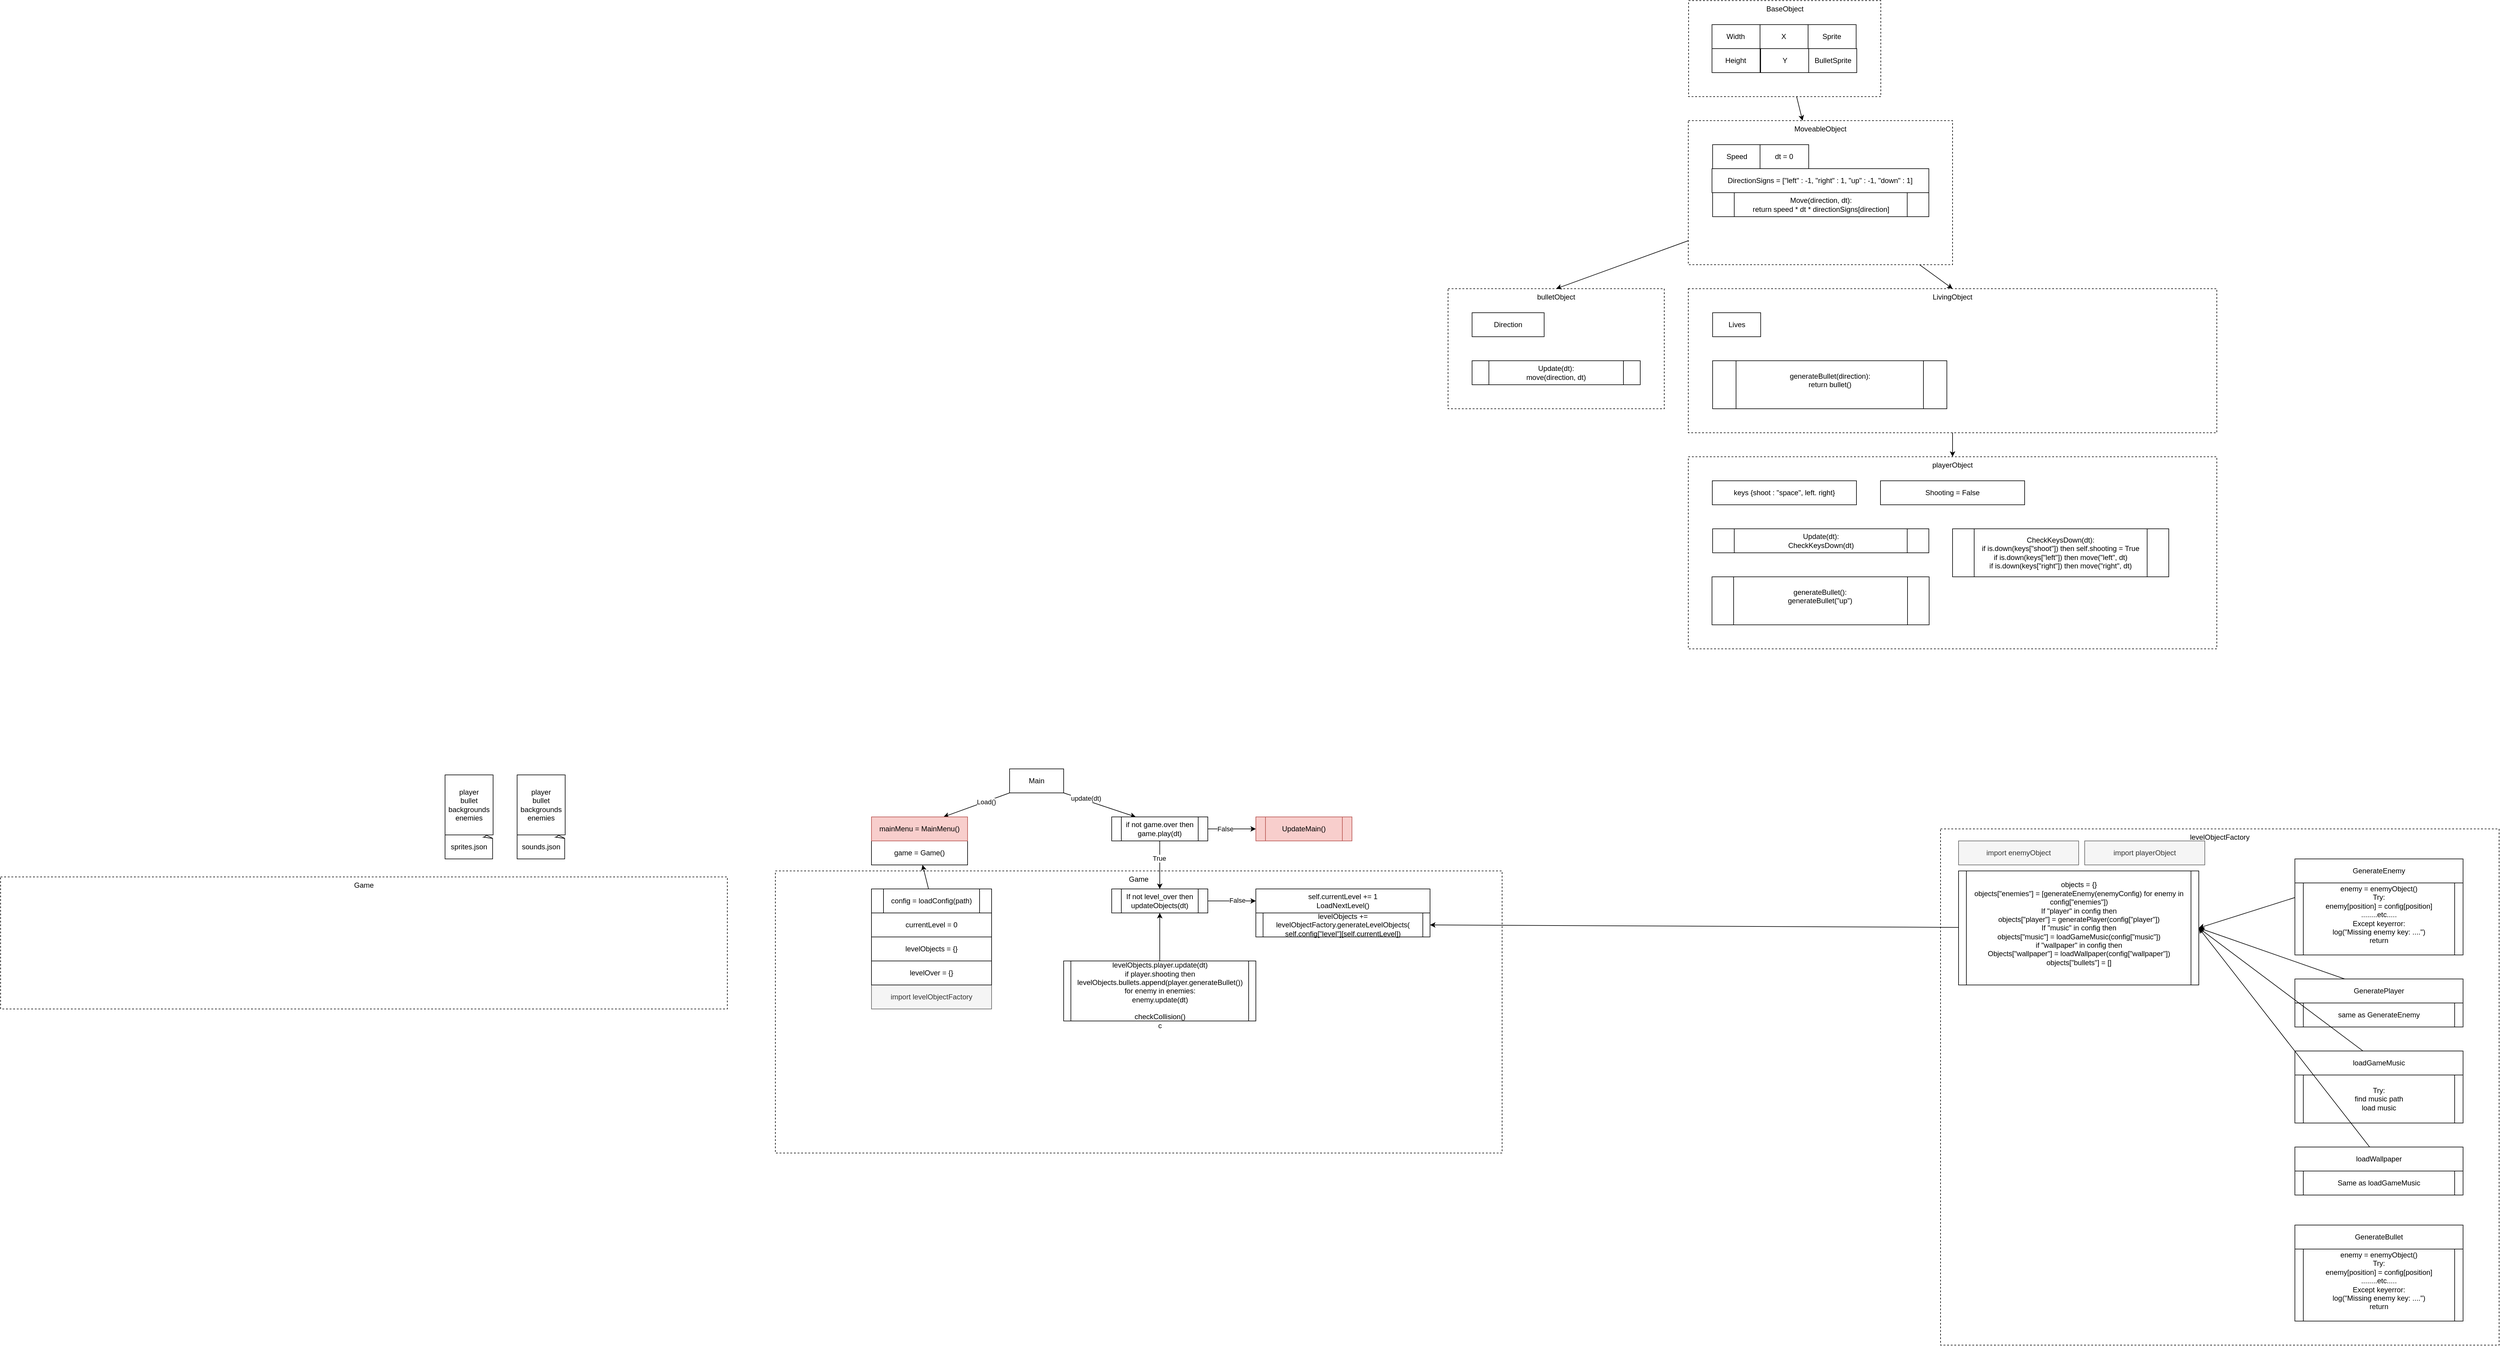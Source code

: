 <mxfile version="16.0.0" type="device"><diagram id="scbxWS3Nr57dRSQkEoh0" name="Page-1"><mxGraphModel dx="3073" dy="1935" grid="1" gridSize="10" guides="1" tooltips="1" connect="1" arrows="1" fold="1" page="1" pageScale="1" pageWidth="850" pageHeight="1100" math="0" shadow="0"><root><mxCell id="0"/><mxCell id="1" parent="0"/><mxCell id="6-ZmZwahMIrHOSDSFvY1-43" value="levelObjectFactory" style="rounded=0;whiteSpace=wrap;html=1;dashed=1;fillColor=none;verticalAlign=top;" parent="1" vertex="1"><mxGeometry x="1860" y="340" width="930" height="860" as="geometry"/></mxCell><mxCell id="6-ZmZwahMIrHOSDSFvY1-18" value="Game" style="rounded=0;whiteSpace=wrap;html=1;dashed=1;fillColor=none;verticalAlign=top;" parent="1" vertex="1"><mxGeometry x="-80" y="410" width="1210" height="470" as="geometry"/></mxCell><mxCell id="6-ZmZwahMIrHOSDSFvY1-4" style="rounded=0;orthogonalLoop=1;jettySize=auto;html=1;exitX=0;exitY=1;exitDx=0;exitDy=0;entryX=0.5;entryY=0;entryDx=0;entryDy=0;" parent="1" source="6-ZmZwahMIrHOSDSFvY1-1" edge="1"><mxGeometry relative="1" as="geometry"><mxPoint x="200" y="320.0" as="targetPoint"/></mxGeometry></mxCell><mxCell id="6-ZmZwahMIrHOSDSFvY1-5" value="Load()" style="edgeLabel;html=1;align=center;verticalAlign=middle;resizable=0;points=[];" parent="6-ZmZwahMIrHOSDSFvY1-4" vertex="1" connectable="0"><mxGeometry x="-0.285" relative="1" as="geometry"><mxPoint as="offset"/></mxGeometry></mxCell><mxCell id="6-ZmZwahMIrHOSDSFvY1-8" style="edgeStyle=none;rounded=0;orthogonalLoop=1;jettySize=auto;html=1;exitX=1;exitY=1;exitDx=0;exitDy=0;" parent="1" source="6-ZmZwahMIrHOSDSFvY1-1" edge="1"><mxGeometry relative="1" as="geometry"><mxPoint x="520" y="320" as="targetPoint"/></mxGeometry></mxCell><mxCell id="6-ZmZwahMIrHOSDSFvY1-89" value="update(dt)" style="edgeLabel;html=1;align=center;verticalAlign=middle;resizable=0;points=[];" parent="6-ZmZwahMIrHOSDSFvY1-8" vertex="1" connectable="0"><mxGeometry x="-0.396" y="3" relative="1" as="geometry"><mxPoint as="offset"/></mxGeometry></mxCell><mxCell id="6-ZmZwahMIrHOSDSFvY1-1" value="Main" style="rounded=0;whiteSpace=wrap;html=1;" parent="1" vertex="1"><mxGeometry x="310" y="240" width="90" height="40" as="geometry"/></mxCell><mxCell id="6-ZmZwahMIrHOSDSFvY1-35" style="edgeStyle=none;rounded=0;orthogonalLoop=1;jettySize=auto;html=1;" parent="1" source="6-ZmZwahMIrHOSDSFvY1-6" target="6-ZmZwahMIrHOSDSFvY1-7" edge="1"><mxGeometry relative="1" as="geometry"/></mxCell><mxCell id="6-ZmZwahMIrHOSDSFvY1-6" value="config = loadConfig(path)" style="shape=process;whiteSpace=wrap;html=1;backgroundOutline=1;" parent="1" vertex="1"><mxGeometry x="80" y="440" width="200" height="40" as="geometry"/></mxCell><mxCell id="6-ZmZwahMIrHOSDSFvY1-7" value="game = Game()" style="rounded=0;whiteSpace=wrap;html=1;" parent="1" vertex="1"><mxGeometry x="80" y="360" width="160" height="40" as="geometry"/></mxCell><mxCell id="6-ZmZwahMIrHOSDSFvY1-19" style="edgeStyle=none;rounded=0;orthogonalLoop=1;jettySize=auto;html=1;" parent="1" source="6-ZmZwahMIrHOSDSFvY1-11" target="6-ZmZwahMIrHOSDSFvY1-15" edge="1"><mxGeometry relative="1" as="geometry"/></mxCell><mxCell id="6-ZmZwahMIrHOSDSFvY1-22" value="True" style="edgeLabel;html=1;align=center;verticalAlign=middle;resizable=0;points=[];" parent="6-ZmZwahMIrHOSDSFvY1-19" vertex="1" connectable="0"><mxGeometry x="-0.282" y="-1" relative="1" as="geometry"><mxPoint as="offset"/></mxGeometry></mxCell><mxCell id="6-ZmZwahMIrHOSDSFvY1-24" style="edgeStyle=none;rounded=0;orthogonalLoop=1;jettySize=auto;html=1;entryX=0;entryY=0.5;entryDx=0;entryDy=0;" parent="1" source="6-ZmZwahMIrHOSDSFvY1-11" target="6-ZmZwahMIrHOSDSFvY1-21" edge="1"><mxGeometry relative="1" as="geometry"/></mxCell><mxCell id="6-ZmZwahMIrHOSDSFvY1-26" value="False" style="edgeLabel;html=1;align=center;verticalAlign=middle;resizable=0;points=[];" parent="6-ZmZwahMIrHOSDSFvY1-24" vertex="1" connectable="0"><mxGeometry x="-0.275" relative="1" as="geometry"><mxPoint as="offset"/></mxGeometry></mxCell><mxCell id="6-ZmZwahMIrHOSDSFvY1-11" value="&lt;div&gt;if not game.over then&lt;br&gt;&lt;/div&gt;&lt;div&gt;game.play(dt)&lt;/div&gt;" style="shape=process;whiteSpace=wrap;html=1;backgroundOutline=1;" parent="1" vertex="1"><mxGeometry x="480" y="320" width="160" height="40" as="geometry"/></mxCell><mxCell id="6-ZmZwahMIrHOSDSFvY1-28" value="" style="edgeStyle=none;rounded=0;orthogonalLoop=1;jettySize=auto;html=1;" parent="1" source="6-ZmZwahMIrHOSDSFvY1-15" target="6-ZmZwahMIrHOSDSFvY1-27" edge="1"><mxGeometry relative="1" as="geometry"/></mxCell><mxCell id="6-ZmZwahMIrHOSDSFvY1-32" value="False" style="edgeLabel;html=1;align=center;verticalAlign=middle;resizable=0;points=[];" parent="6-ZmZwahMIrHOSDSFvY1-28" vertex="1" connectable="0"><mxGeometry x="0.225" y="1" relative="1" as="geometry"><mxPoint as="offset"/></mxGeometry></mxCell><mxCell id="6-ZmZwahMIrHOSDSFvY1-15" value="&lt;div&gt;If not level_over then&lt;/div&gt;&lt;div&gt;updateObjects(dt)&lt;/div&gt;" style="shape=process;whiteSpace=wrap;html=1;backgroundOutline=1;" parent="1" vertex="1"><mxGeometry x="480" y="440" width="160" height="40" as="geometry"/></mxCell><mxCell id="6-ZmZwahMIrHOSDSFvY1-21" value="UpdateMain()" style="shape=process;whiteSpace=wrap;html=1;backgroundOutline=1;fillColor=#f8cecc;strokeColor=#b85450;" parent="1" vertex="1"><mxGeometry x="720" y="320" width="160" height="40" as="geometry"/></mxCell><mxCell id="6-ZmZwahMIrHOSDSFvY1-25" value="mainMenu = MainMenu()" style="rounded=0;whiteSpace=wrap;html=1;fillColor=#f8cecc;strokeColor=#b85450;" parent="1" vertex="1"><mxGeometry x="80" y="320" width="160" height="40" as="geometry"/></mxCell><mxCell id="6-ZmZwahMIrHOSDSFvY1-27" value="self.currentLevel += 1&lt;br&gt;&lt;div&gt;LoadNextLevel()&lt;/div&gt;" style="whiteSpace=wrap;html=1;" parent="1" vertex="1"><mxGeometry x="720" y="440" width="290" height="40" as="geometry"/></mxCell><mxCell id="6-ZmZwahMIrHOSDSFvY1-29" value="levelObjects += levelObjectFactory.generateLevelObjects(&lt;div&gt;self.config[&quot;level&quot;][self.currentLevel])&lt;br&gt;&lt;/div&gt;" style="shape=process;whiteSpace=wrap;html=1;backgroundOutline=1;fillColor=default;size=0.042;" parent="1" vertex="1"><mxGeometry x="720" y="480" width="290" height="40" as="geometry"/></mxCell><mxCell id="6-ZmZwahMIrHOSDSFvY1-36" value="levelObjects = {}" style="rounded=0;whiteSpace=wrap;html=1;fillColor=default;" parent="1" vertex="1"><mxGeometry x="80" y="520" width="200" height="40" as="geometry"/></mxCell><mxCell id="6-ZmZwahMIrHOSDSFvY1-38" value="currentLevel = 0" style="rounded=0;whiteSpace=wrap;html=1;fillColor=default;" parent="1" vertex="1"><mxGeometry x="80" y="480" width="200" height="40" as="geometry"/></mxCell><mxCell id="6-ZmZwahMIrHOSDSFvY1-39" value="import levelObjectFactory" style="rounded=0;whiteSpace=wrap;html=1;fillColor=#f5f5f5;fontColor=#333333;strokeColor=#666666;" parent="1" vertex="1"><mxGeometry x="80" y="600" width="200" height="40" as="geometry"/></mxCell><mxCell id="6-ZmZwahMIrHOSDSFvY1-40" style="edgeStyle=none;rounded=0;orthogonalLoop=1;jettySize=auto;html=1;exitX=0.5;exitY=1;exitDx=0;exitDy=0;" parent="1" source="6-ZmZwahMIrHOSDSFvY1-39" target="6-ZmZwahMIrHOSDSFvY1-39" edge="1"><mxGeometry relative="1" as="geometry"/></mxCell><mxCell id="6-ZmZwahMIrHOSDSFvY1-46" style="edgeStyle=none;rounded=0;orthogonalLoop=1;jettySize=auto;html=1;entryX=1;entryY=0.5;entryDx=0;entryDy=0;" parent="1" source="6-ZmZwahMIrHOSDSFvY1-45" target="6-ZmZwahMIrHOSDSFvY1-29" edge="1"><mxGeometry relative="1" as="geometry"/></mxCell><mxCell id="6-ZmZwahMIrHOSDSFvY1-45" value="&lt;div&gt;objects = {}&lt;br&gt;&lt;/div&gt;&lt;div&gt;objects[&quot;enemies&quot;] = [generateEnemy(enemyConfig) for enemy in config[&quot;enemies&quot;])&lt;/div&gt;&lt;div&gt;If &quot;player&quot; in config then&lt;/div&gt;&lt;div&gt;&lt;div&gt;objects[&quot;player&quot;] = generatePlayer(config[&quot;player&quot;])&lt;/div&gt;&lt;div&gt;If &quot;music&quot; in config then&lt;/div&gt;&lt;div&gt;objects[&quot;music&quot;] = loadGameMusic(config[&quot;music&quot;])&lt;/div&gt;&lt;div&gt;if &quot;wallpaper&quot; in config then&lt;/div&gt;&lt;div&gt;Objects[&quot;wallpaper&quot;] = loadWallpaper(config[&quot;wallpaper&quot;])&lt;/div&gt;&lt;div&gt;objects[&quot;bullets&quot;] = []&lt;br&gt;&lt;/div&gt;&lt;/div&gt;&lt;div&gt;&lt;br&gt;&lt;/div&gt;" style="shape=process;whiteSpace=wrap;html=1;backgroundOutline=1;fillColor=default;size=0.032;" parent="1" vertex="1"><mxGeometry x="1890" y="410" width="400" height="190" as="geometry"/></mxCell><mxCell id="6-ZmZwahMIrHOSDSFvY1-56" style="edgeStyle=none;rounded=0;orthogonalLoop=1;jettySize=auto;html=1;entryX=1;entryY=0.5;entryDx=0;entryDy=0;" parent="1" source="6-ZmZwahMIrHOSDSFvY1-47" target="6-ZmZwahMIrHOSDSFvY1-45" edge="1"><mxGeometry relative="1" as="geometry"/></mxCell><mxCell id="6-ZmZwahMIrHOSDSFvY1-47" value="GenerateEnemy" style="rounded=0;whiteSpace=wrap;html=1;fillColor=default;" parent="1" vertex="1"><mxGeometry x="2450" y="390" width="280" height="40" as="geometry"/></mxCell><mxCell id="6-ZmZwahMIrHOSDSFvY1-48" value="&lt;div&gt;enemy = enemyObject()&lt;br&gt;&lt;/div&gt;&lt;div&gt;Try:&lt;/div&gt;&lt;div&gt;enemy[position] = config[position]&lt;/div&gt;&lt;div&gt;........etc.....&lt;/div&gt;&lt;div&gt;Except keyerror:&lt;/div&gt;&lt;div&gt;log(&quot;Missing enemy key: ....&quot;)&lt;br&gt;&lt;/div&gt;&lt;div&gt;return &lt;br&gt;&lt;/div&gt;&lt;div&gt;&lt;br&gt;&lt;/div&gt;" style="shape=process;whiteSpace=wrap;html=1;backgroundOutline=1;fillColor=default;size=0.05;" parent="1" vertex="1"><mxGeometry x="2450" y="430" width="280" height="120" as="geometry"/></mxCell><mxCell id="6-ZmZwahMIrHOSDSFvY1-50" value="import enemyObject" style="rounded=0;whiteSpace=wrap;html=1;fillColor=#f5f5f5;fontColor=#333333;strokeColor=#666666;" parent="1" vertex="1"><mxGeometry x="1890" y="360" width="200" height="40" as="geometry"/></mxCell><mxCell id="6-ZmZwahMIrHOSDSFvY1-57" style="edgeStyle=none;rounded=0;orthogonalLoop=1;jettySize=auto;html=1;entryX=1;entryY=0.5;entryDx=0;entryDy=0;" parent="1" source="6-ZmZwahMIrHOSDSFvY1-52" target="6-ZmZwahMIrHOSDSFvY1-45" edge="1"><mxGeometry relative="1" as="geometry"/></mxCell><mxCell id="6-ZmZwahMIrHOSDSFvY1-52" value="GeneratePlayer" style="rounded=0;whiteSpace=wrap;html=1;fillColor=default;" parent="1" vertex="1"><mxGeometry x="2450" y="590" width="280" height="40" as="geometry"/></mxCell><mxCell id="6-ZmZwahMIrHOSDSFvY1-53" value="same as GenerateEnemy" style="shape=process;whiteSpace=wrap;html=1;backgroundOutline=1;fillColor=default;size=0.05;" parent="1" vertex="1"><mxGeometry x="2450" y="630" width="280" height="40" as="geometry"/></mxCell><mxCell id="6-ZmZwahMIrHOSDSFvY1-54" value="import playerObject" style="rounded=0;whiteSpace=wrap;html=1;fillColor=#f5f5f5;fontColor=#333333;strokeColor=#666666;" parent="1" vertex="1"><mxGeometry x="2100" y="360" width="200" height="40" as="geometry"/></mxCell><mxCell id="6-ZmZwahMIrHOSDSFvY1-64" style="edgeStyle=none;rounded=0;orthogonalLoop=1;jettySize=auto;html=1;entryX=1;entryY=0.5;entryDx=0;entryDy=0;" parent="1" source="6-ZmZwahMIrHOSDSFvY1-58" target="6-ZmZwahMIrHOSDSFvY1-45" edge="1"><mxGeometry relative="1" as="geometry"/></mxCell><mxCell id="6-ZmZwahMIrHOSDSFvY1-58" value="loadGameMusic" style="rounded=0;whiteSpace=wrap;html=1;fillColor=default;" parent="1" vertex="1"><mxGeometry x="2450" y="710" width="280" height="40" as="geometry"/></mxCell><mxCell id="6-ZmZwahMIrHOSDSFvY1-59" value="&lt;div&gt;Try:&lt;/div&gt;&lt;div&gt;find music path&lt;/div&gt;&lt;div&gt;load music&lt;br&gt;&lt;/div&gt;" style="shape=process;whiteSpace=wrap;html=1;backgroundOutline=1;fillColor=default;size=0.05;" parent="1" vertex="1"><mxGeometry x="2450" y="750" width="280" height="80" as="geometry"/></mxCell><mxCell id="6-ZmZwahMIrHOSDSFvY1-62" style="edgeStyle=none;rounded=0;orthogonalLoop=1;jettySize=auto;html=1;entryX=1;entryY=0.5;entryDx=0;entryDy=0;" parent="1" source="6-ZmZwahMIrHOSDSFvY1-60" target="6-ZmZwahMIrHOSDSFvY1-45" edge="1"><mxGeometry relative="1" as="geometry"/></mxCell><mxCell id="6-ZmZwahMIrHOSDSFvY1-60" value="loadWallpaper" style="rounded=0;whiteSpace=wrap;html=1;fillColor=default;" parent="1" vertex="1"><mxGeometry x="2450" y="870" width="280" height="40" as="geometry"/></mxCell><mxCell id="6-ZmZwahMIrHOSDSFvY1-61" value="Same as loadGameMusic" style="shape=process;whiteSpace=wrap;html=1;backgroundOutline=1;fillColor=default;size=0.05;" parent="1" vertex="1"><mxGeometry x="2450" y="910" width="280" height="40" as="geometry"/></mxCell><mxCell id="6-ZmZwahMIrHOSDSFvY1-75" style="edgeStyle=none;rounded=0;orthogonalLoop=1;jettySize=auto;html=1;" parent="1" source="6-ZmZwahMIrHOSDSFvY1-66" target="6-ZmZwahMIrHOSDSFvY1-74" edge="1"><mxGeometry relative="1" as="geometry"/></mxCell><mxCell id="6-ZmZwahMIrHOSDSFvY1-66" value="&lt;div&gt;BaseObject&lt;/div&gt;&lt;div&gt;&lt;br&gt;&lt;/div&gt;" style="rounded=0;whiteSpace=wrap;html=1;dashed=1;fillColor=none;verticalAlign=top;" parent="1" vertex="1"><mxGeometry x="1440.52" y="-1040" width="320" height="160" as="geometry"/></mxCell><mxCell id="6-ZmZwahMIrHOSDSFvY1-67" value="Width" style="rounded=0;whiteSpace=wrap;html=1;fillColor=default;" parent="1" vertex="1"><mxGeometry x="1479.47" y="-1000" width="80" height="40" as="geometry"/></mxCell><mxCell id="6-ZmZwahMIrHOSDSFvY1-68" value="Height" style="rounded=0;whiteSpace=wrap;html=1;fillColor=default;" parent="1" vertex="1"><mxGeometry x="1479.47" y="-960" width="80" height="40" as="geometry"/></mxCell><mxCell id="6-ZmZwahMIrHOSDSFvY1-69" value="X" style="rounded=0;whiteSpace=wrap;html=1;fillColor=default;" parent="1" vertex="1"><mxGeometry x="1559.47" y="-1000" width="80" height="40" as="geometry"/></mxCell><mxCell id="6-ZmZwahMIrHOSDSFvY1-70" value="Y" style="rounded=0;whiteSpace=wrap;html=1;fillColor=default;" parent="1" vertex="1"><mxGeometry x="1560.52" y="-960" width="80" height="40" as="geometry"/></mxCell><mxCell id="6-ZmZwahMIrHOSDSFvY1-71" value="Sprite" style="rounded=0;whiteSpace=wrap;html=1;fillColor=default;" parent="1" vertex="1"><mxGeometry x="1639.47" y="-1000" width="80" height="40" as="geometry"/></mxCell><mxCell id="6-ZmZwahMIrHOSDSFvY1-73" style="edgeStyle=none;rounded=0;orthogonalLoop=1;jettySize=auto;html=1;entryX=1;entryY=0.5;entryDx=0;entryDy=0;" parent="1" source="6-ZmZwahMIrHOSDSFvY1-66" target="6-ZmZwahMIrHOSDSFvY1-66" edge="1"><mxGeometry relative="1" as="geometry"/></mxCell><mxCell id="5f0la5Joq3gBgZC8WF6y-9" style="edgeStyle=none;rounded=0;orthogonalLoop=1;jettySize=auto;html=1;entryX=0.5;entryY=0;entryDx=0;entryDy=0;" edge="1" parent="1" source="6-ZmZwahMIrHOSDSFvY1-74" target="5f0la5Joq3gBgZC8WF6y-7"><mxGeometry relative="1" as="geometry"/></mxCell><mxCell id="5f0la5Joq3gBgZC8WF6y-40" style="edgeStyle=none;rounded=0;orthogonalLoop=1;jettySize=auto;html=1;entryX=0.5;entryY=0;entryDx=0;entryDy=0;" edge="1" parent="1" source="6-ZmZwahMIrHOSDSFvY1-74" target="5f0la5Joq3gBgZC8WF6y-37"><mxGeometry relative="1" as="geometry"/></mxCell><mxCell id="6-ZmZwahMIrHOSDSFvY1-74" value="MoveableObject" style="rounded=0;whiteSpace=wrap;html=1;dashed=1;fillColor=none;verticalAlign=top;" parent="1" vertex="1"><mxGeometry x="1440" y="-840" width="440" height="240" as="geometry"/></mxCell><mxCell id="6-ZmZwahMIrHOSDSFvY1-76" value="Speed" style="rounded=0;whiteSpace=wrap;html=1;fillColor=default;" parent="1" vertex="1"><mxGeometry x="1480.52" y="-800" width="80" height="40" as="geometry"/></mxCell><mxCell id="6-ZmZwahMIrHOSDSFvY1-77" value="DirectionSigns = [&quot;left&quot; : -1, &quot;right&quot; : 1, &quot;up&quot; : -1, &quot;down&quot; : 1]" style="rounded=0;whiteSpace=wrap;html=1;fillColor=default;" parent="1" vertex="1"><mxGeometry x="1479.47" y="-760" width="361.05" height="40" as="geometry"/></mxCell><mxCell id="6-ZmZwahMIrHOSDSFvY1-81" value="&lt;div&gt;Move(direction, dt):&lt;/div&gt;&lt;div&gt;return speed * dt * directionSigns[direction]&lt;br&gt;&lt;/div&gt;" style="shape=process;whiteSpace=wrap;html=1;backgroundOutline=1;fillColor=default;" parent="1" vertex="1"><mxGeometry x="1480.52" y="-720" width="360" height="40" as="geometry"/></mxCell><mxCell id="6-ZmZwahMIrHOSDSFvY1-83" value="playerObject" style="rounded=0;whiteSpace=wrap;html=1;dashed=1;fillColor=none;verticalAlign=top;" parent="1" vertex="1"><mxGeometry x="1440" y="-280" width="880" height="320" as="geometry"/></mxCell><mxCell id="6-ZmZwahMIrHOSDSFvY1-84" value="Lives" style="rounded=0;whiteSpace=wrap;html=1;fillColor=default;" parent="1" vertex="1"><mxGeometry x="1480.52" y="-520" width="80" height="40" as="geometry"/></mxCell><mxCell id="5f0la5Joq3gBgZC8WF6y-19" style="edgeStyle=none;rounded=0;orthogonalLoop=1;jettySize=auto;html=1;entryX=0.5;entryY=1;entryDx=0;entryDy=0;" edge="1" parent="1" source="6-ZmZwahMIrHOSDSFvY1-88" target="6-ZmZwahMIrHOSDSFvY1-15"><mxGeometry relative="1" as="geometry"/></mxCell><mxCell id="6-ZmZwahMIrHOSDSFvY1-88" value="&lt;br&gt;&lt;div&gt;levelObjects.player.update(dt)&lt;/div&gt;&lt;div&gt;if player.shooting then&lt;/div&gt;&lt;div&gt;levelObjects.bullets.append(player.generateBullet())&lt;br&gt;&lt;/div&gt;&lt;div&gt;for enemy in enemies: &lt;br&gt;&lt;/div&gt;&lt;div&gt;enemy.update(dt)&lt;/div&gt;&lt;div&gt;&lt;br&gt;&lt;/div&gt;&lt;div&gt;checkCollision()&lt;/div&gt;&lt;div&gt;c&lt;br&gt;&lt;/div&gt;" style="shape=process;whiteSpace=wrap;html=1;backgroundOutline=1;fillColor=default;size=0.037;" parent="1" vertex="1"><mxGeometry x="400" y="560" width="320" height="100" as="geometry"/></mxCell><mxCell id="6-ZmZwahMIrHOSDSFvY1-90" value="dt = 0" style="rounded=0;whiteSpace=wrap;html=1;fillColor=default;" parent="1" vertex="1"><mxGeometry x="1559.47" y="-800" width="81.05" height="40" as="geometry"/></mxCell><mxCell id="6-ZmZwahMIrHOSDSFvY1-92" value="&lt;div&gt;Update(dt):&lt;/div&gt;&lt;div&gt;CheckKeysDown(dt)&lt;/div&gt;" style="shape=process;whiteSpace=wrap;html=1;backgroundOutline=1;fillColor=default;" parent="1" vertex="1"><mxGeometry x="1480.52" y="-160" width="360" height="40" as="geometry"/></mxCell><mxCell id="5f0la5Joq3gBgZC8WF6y-2" value="keys {shoot : &quot;space&quot;, left. right}" style="rounded=0;whiteSpace=wrap;html=1;fillColor=default;" vertex="1" parent="1"><mxGeometry x="1479.99" y="-240" width="240" height="40" as="geometry"/></mxCell><mxCell id="5f0la5Joq3gBgZC8WF6y-3" value="&lt;div&gt;CheckKeysDown(dt):&lt;/div&gt;&lt;div&gt;if is.down(keys[&quot;shoot&quot;]) then self.shooting = True&lt;br&gt;&lt;/div&gt;&lt;div&gt;if is.down(keys[&quot;left&quot;]) then move(&quot;left&quot;, dt)&lt;br&gt;&lt;/div&gt;&lt;div&gt;&lt;div&gt;if is.down(keys[&quot;right&quot;]) then move(&quot;right&quot;, dt)&lt;br&gt;&lt;/div&gt;&lt;/div&gt;" style="shape=process;whiteSpace=wrap;html=1;backgroundOutline=1;fillColor=default;" vertex="1" parent="1"><mxGeometry x="1880" y="-160" width="360" height="80" as="geometry"/></mxCell><mxCell id="5f0la5Joq3gBgZC8WF6y-7" value="bulletObject" style="rounded=0;whiteSpace=wrap;html=1;dashed=1;fillColor=none;verticalAlign=top;" vertex="1" parent="1"><mxGeometry x="1040" y="-560" width="360" height="200" as="geometry"/></mxCell><mxCell id="5f0la5Joq3gBgZC8WF6y-10" value="Direction" style="rounded=0;whiteSpace=wrap;html=1;fillColor=default;" vertex="1" parent="1"><mxGeometry x="1080" y="-520" width="120" height="40" as="geometry"/></mxCell><mxCell id="5f0la5Joq3gBgZC8WF6y-11" value="&lt;div&gt;Update(dt):&lt;/div&gt;&lt;div&gt;move(direction, dt)&lt;/div&gt;" style="shape=process;whiteSpace=wrap;html=1;backgroundOutline=1;fillColor=default;" vertex="1" parent="1"><mxGeometry x="1080" y="-440" width="280" height="40" as="geometry"/></mxCell><mxCell id="5f0la5Joq3gBgZC8WF6y-22" value="sprites.json" style="whiteSpace=wrap;html=1;shape=mxgraph.basic.document" vertex="1" parent="1"><mxGeometry x="-630" y="350" width="80" height="40" as="geometry"/></mxCell><mxCell id="5f0la5Joq3gBgZC8WF6y-23" value="sounds.json" style="whiteSpace=wrap;html=1;shape=mxgraph.basic.document" vertex="1" parent="1"><mxGeometry x="-510" y="350" width="80" height="40" as="geometry"/></mxCell><mxCell id="5f0la5Joq3gBgZC8WF6y-27" value="&lt;div&gt;player&lt;/div&gt;&lt;div&gt;bullet&lt;/div&gt;&lt;div&gt;backgrounds&lt;/div&gt;&lt;div&gt;enemies&lt;br&gt;&lt;/div&gt;" style="rounded=0;whiteSpace=wrap;html=1;" vertex="1" parent="1"><mxGeometry x="-630" y="250" width="80" height="100" as="geometry"/></mxCell><mxCell id="5f0la5Joq3gBgZC8WF6y-28" value="&lt;div&gt;player&lt;/div&gt;&lt;div&gt;bullet&lt;/div&gt;&lt;div&gt;backgrounds&lt;/div&gt;&lt;div&gt;enemies&lt;br&gt;&lt;/div&gt;" style="rounded=0;whiteSpace=wrap;html=1;" vertex="1" parent="1"><mxGeometry x="-510" y="250" width="80" height="100" as="geometry"/></mxCell><mxCell id="5f0la5Joq3gBgZC8WF6y-30" value="Game" style="rounded=0;whiteSpace=wrap;html=1;dashed=1;fillColor=none;verticalAlign=top;" vertex="1" parent="1"><mxGeometry x="-1370" y="420" width="1210" height="220" as="geometry"/></mxCell><mxCell id="5f0la5Joq3gBgZC8WF6y-31" value="levelOver = {}" style="rounded=0;whiteSpace=wrap;html=1;fillColor=default;" vertex="1" parent="1"><mxGeometry x="80" y="560" width="200" height="40" as="geometry"/></mxCell><mxCell id="5f0la5Joq3gBgZC8WF6y-35" value="GenerateBullet" style="rounded=0;whiteSpace=wrap;html=1;fillColor=default;" vertex="1" parent="1"><mxGeometry x="2450" y="1000" width="280" height="40" as="geometry"/></mxCell><mxCell id="5f0la5Joq3gBgZC8WF6y-36" value="&lt;div&gt;enemy = enemyObject()&lt;br&gt;&lt;/div&gt;&lt;div&gt;Try:&lt;/div&gt;&lt;div&gt;enemy[position] = config[position]&lt;/div&gt;&lt;div&gt;........etc.....&lt;/div&gt;&lt;div&gt;Except keyerror:&lt;/div&gt;&lt;div&gt;log(&quot;Missing enemy key: ....&quot;)&lt;br&gt;&lt;/div&gt;&lt;div&gt;return &lt;br&gt;&lt;/div&gt;&lt;div&gt;&lt;br&gt;&lt;/div&gt;" style="shape=process;whiteSpace=wrap;html=1;backgroundOutline=1;fillColor=default;size=0.05;" vertex="1" parent="1"><mxGeometry x="2450" y="1040" width="280" height="120" as="geometry"/></mxCell><mxCell id="5f0la5Joq3gBgZC8WF6y-38" style="edgeStyle=none;rounded=0;orthogonalLoop=1;jettySize=auto;html=1;entryX=0.5;entryY=0;entryDx=0;entryDy=0;" edge="1" parent="1" source="5f0la5Joq3gBgZC8WF6y-37" target="6-ZmZwahMIrHOSDSFvY1-83"><mxGeometry relative="1" as="geometry"/></mxCell><mxCell id="5f0la5Joq3gBgZC8WF6y-37" value="&lt;div&gt;LivingObject&lt;/div&gt;&lt;div&gt;&lt;br&gt;&lt;/div&gt;" style="rounded=0;whiteSpace=wrap;html=1;dashed=1;fillColor=none;verticalAlign=top;" vertex="1" parent="1"><mxGeometry x="1440" y="-560" width="880" height="240" as="geometry"/></mxCell><mxCell id="5f0la5Joq3gBgZC8WF6y-39" value="&lt;div&gt;generateBullet(direction):&lt;/div&gt;&lt;div&gt;return bullet()&lt;br&gt;&lt;/div&gt;&lt;div&gt;&lt;br&gt;&lt;/div&gt;" style="shape=process;whiteSpace=wrap;html=1;backgroundOutline=1;" vertex="1" parent="1"><mxGeometry x="1480.52" y="-440" width="390" height="80" as="geometry"/></mxCell><mxCell id="5f0la5Joq3gBgZC8WF6y-41" value="BulletSprite" style="rounded=0;whiteSpace=wrap;html=1;fillColor=default;" vertex="1" parent="1"><mxGeometry x="1640.52" y="-960" width="80" height="40" as="geometry"/></mxCell><mxCell id="5f0la5Joq3gBgZC8WF6y-43" value="Shooting = False" style="rounded=0;whiteSpace=wrap;html=1;fillColor=default;" vertex="1" parent="1"><mxGeometry x="1760" y="-240" width="240" height="40" as="geometry"/></mxCell><mxCell id="5f0la5Joq3gBgZC8WF6y-44" value="&lt;div&gt;generateBullet():&lt;/div&gt;&lt;div&gt;generateBullet(&quot;up&quot;)&lt;br&gt;&lt;/div&gt;&lt;div&gt;&lt;br&gt;&lt;/div&gt;" style="shape=process;whiteSpace=wrap;html=1;backgroundOutline=1;" vertex="1" parent="1"><mxGeometry x="1479.47" y="-80" width="361.53" height="80" as="geometry"/></mxCell></root></mxGraphModel></diagram></mxfile>